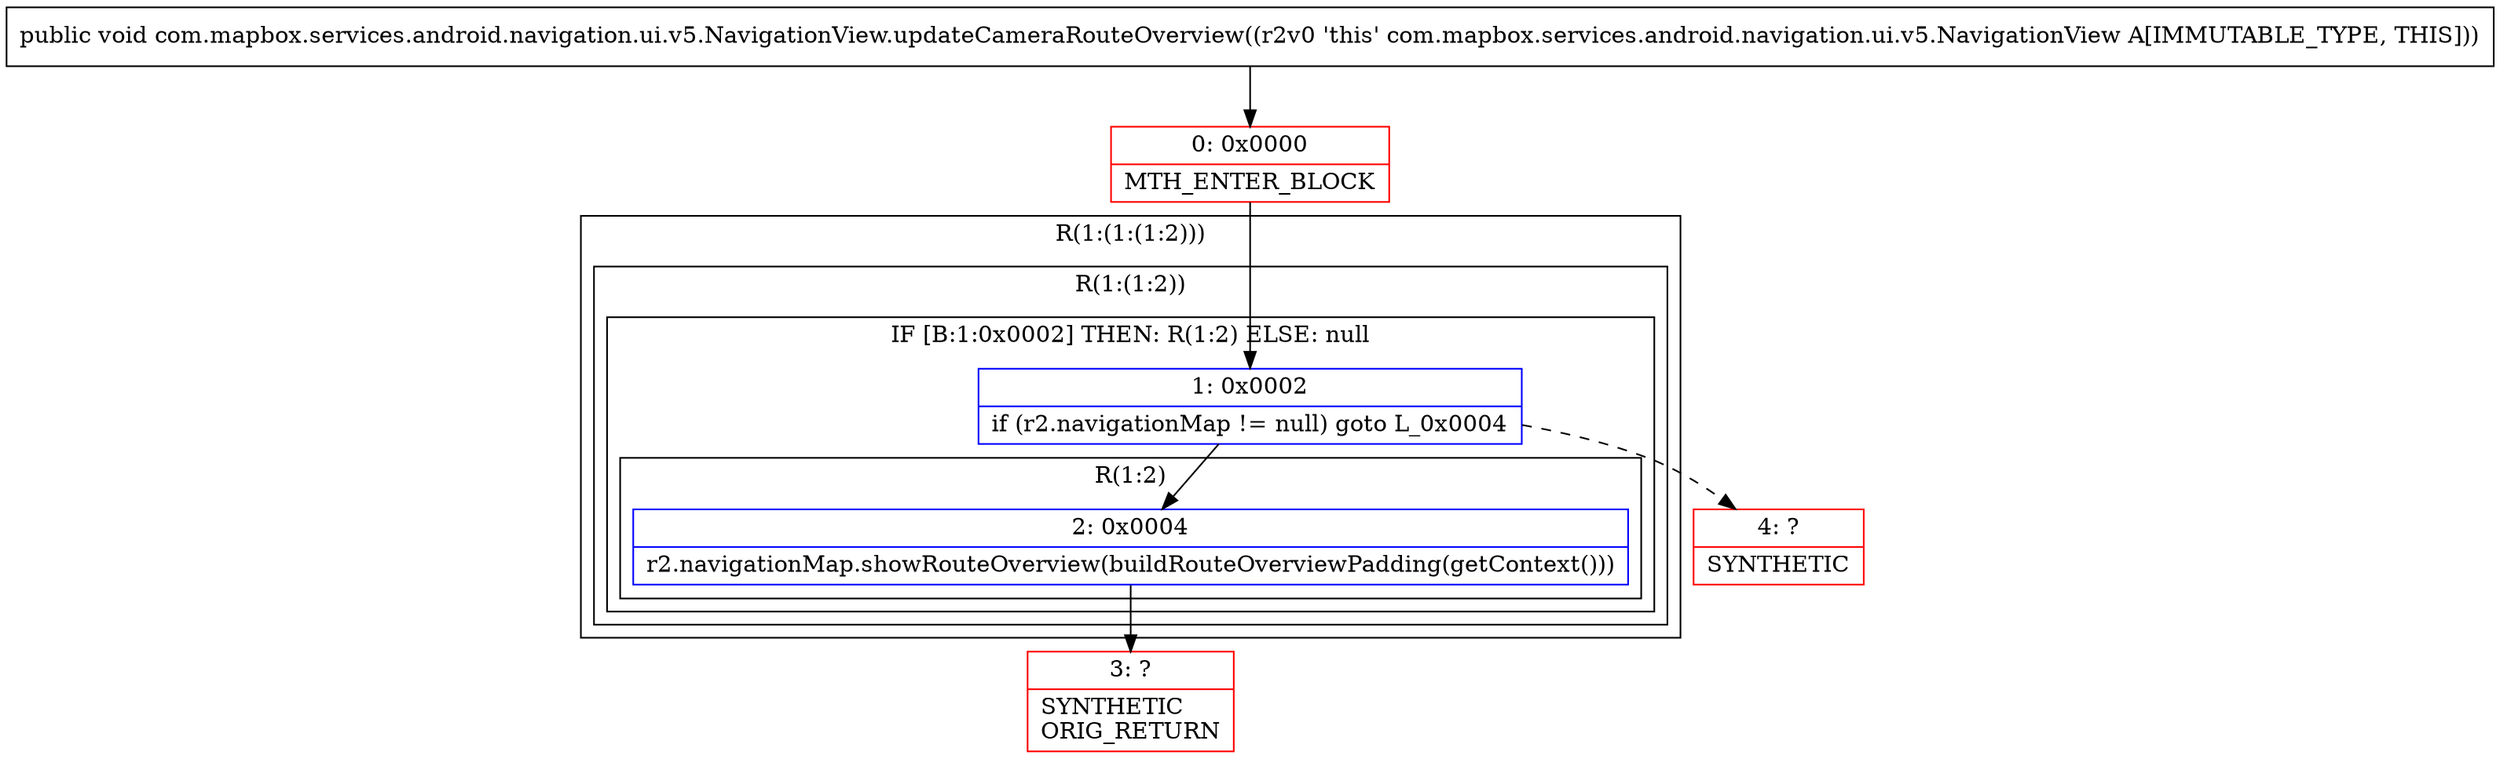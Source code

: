 digraph "CFG forcom.mapbox.services.android.navigation.ui.v5.NavigationView.updateCameraRouteOverview()V" {
subgraph cluster_Region_662152536 {
label = "R(1:(1:(1:2)))";
node [shape=record,color=blue];
subgraph cluster_Region_905556276 {
label = "R(1:(1:2))";
node [shape=record,color=blue];
subgraph cluster_IfRegion_553162800 {
label = "IF [B:1:0x0002] THEN: R(1:2) ELSE: null";
node [shape=record,color=blue];
Node_1 [shape=record,label="{1\:\ 0x0002|if (r2.navigationMap != null) goto L_0x0004\l}"];
subgraph cluster_Region_351917614 {
label = "R(1:2)";
node [shape=record,color=blue];
Node_2 [shape=record,label="{2\:\ 0x0004|r2.navigationMap.showRouteOverview(buildRouteOverviewPadding(getContext()))\l}"];
}
}
}
}
Node_0 [shape=record,color=red,label="{0\:\ 0x0000|MTH_ENTER_BLOCK\l}"];
Node_3 [shape=record,color=red,label="{3\:\ ?|SYNTHETIC\lORIG_RETURN\l}"];
Node_4 [shape=record,color=red,label="{4\:\ ?|SYNTHETIC\l}"];
MethodNode[shape=record,label="{public void com.mapbox.services.android.navigation.ui.v5.NavigationView.updateCameraRouteOverview((r2v0 'this' com.mapbox.services.android.navigation.ui.v5.NavigationView A[IMMUTABLE_TYPE, THIS])) }"];
MethodNode -> Node_0;
Node_1 -> Node_2;
Node_1 -> Node_4[style=dashed];
Node_2 -> Node_3;
Node_0 -> Node_1;
}

